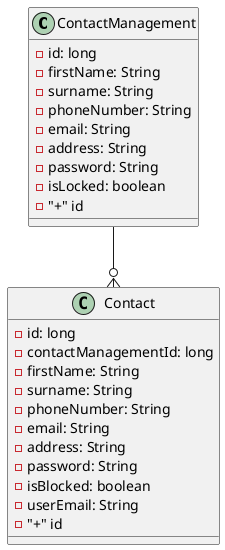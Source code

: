 @startuml
!define ENTITY class
!define PRIMARY_KEY "+"
!define FOREIGN_KEY "()"
!define END_ENTITY

ENTITY ContactManagement {
  - id: long
  - firstName: String
  - surname: String
  - phoneNumber: String
  - email: String
  - address: String
  - password: String
  - isLocked: boolean
  - PRIMARY_KEY id
}

ENTITY Contact {
  - id: long
  - contactManagementId: long
  - firstName: String
  - surname: String
  - phoneNumber: String
  - email: String
  - address: String
  - password: String
  - isBlocked: boolean
  - userEmail: String
  - PRIMARY_KEY id


}

ContactManagement --o{ Contact

@enduml